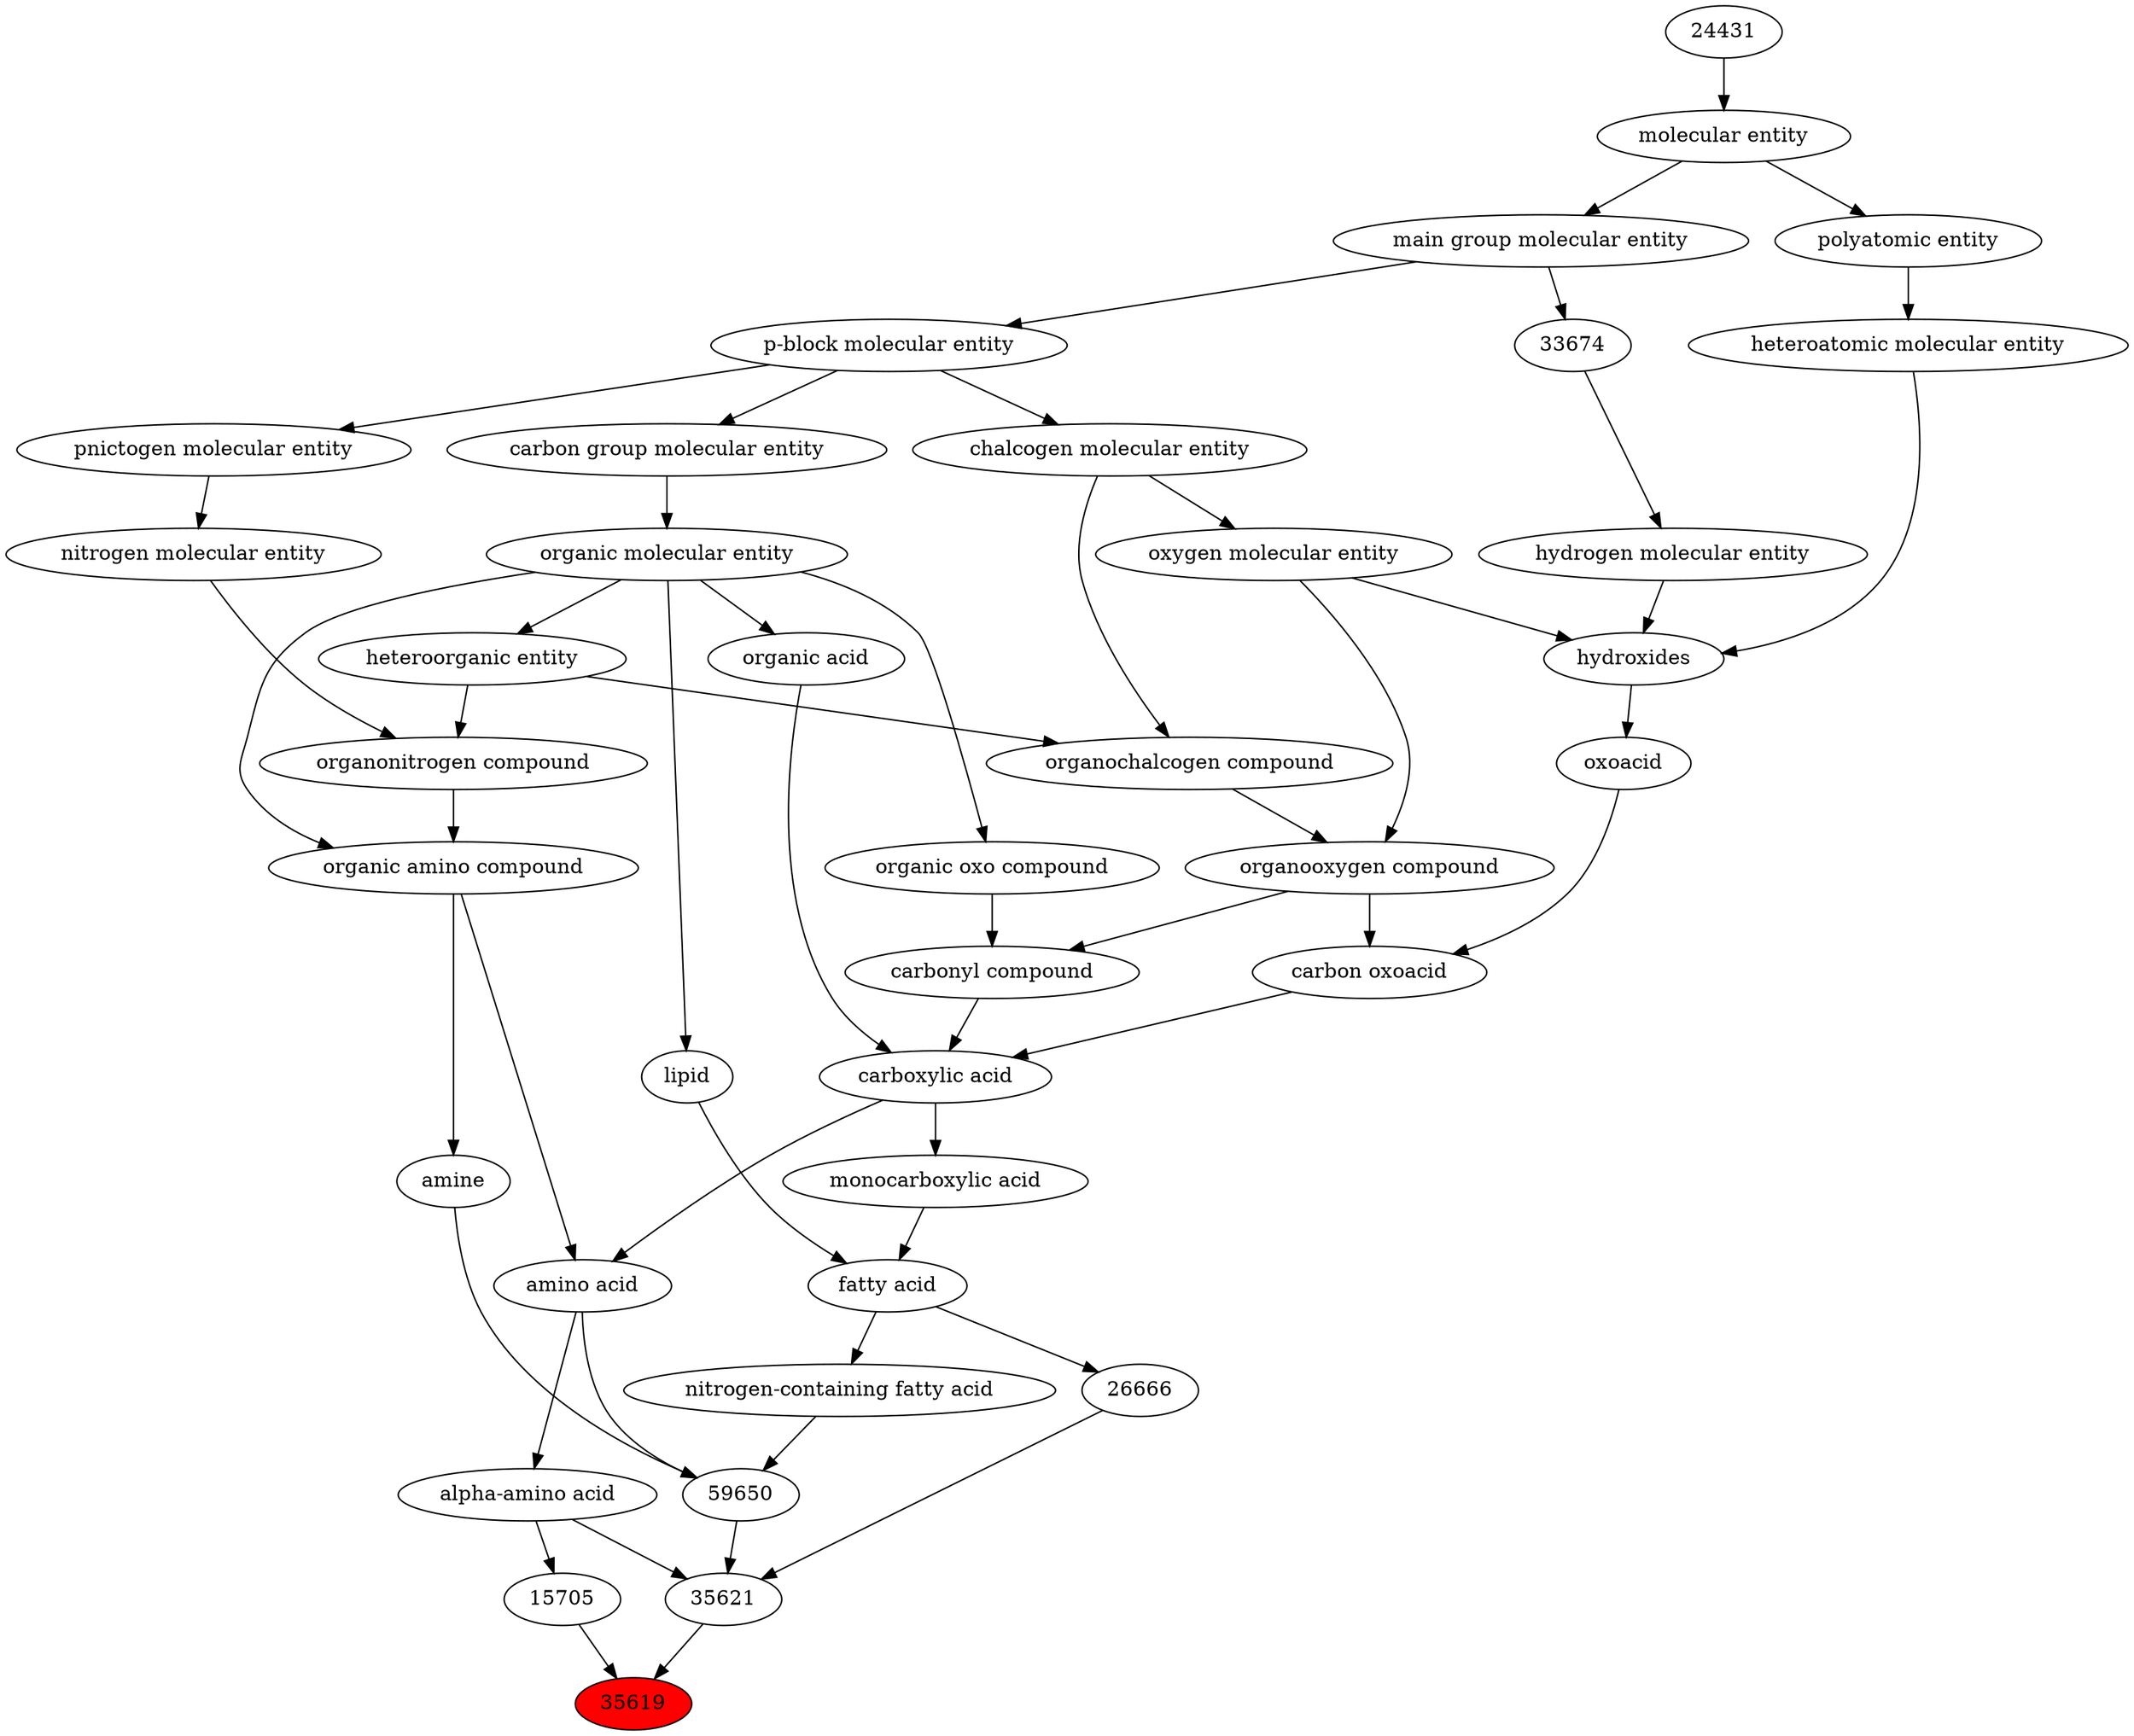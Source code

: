 digraph tree{ 
35619 [label="35619" fillcolor=red style=filled]
35621 -> 35619
15705 -> 35619
35621 [label="35621"]
33704 -> 35621
59650 -> 35621
26666 -> 35621
15705 [label="15705"]
33704 -> 15705
33704 [label="alpha-amino acid"]
33709 -> 33704
59650 [label="59650"]
32952 -> 59650
60690 -> 59650
33709 -> 59650
26666 [label="26666"]
35366 -> 26666
33709 [label="amino acid"]
50047 -> 33709
33575 -> 33709
32952 [label="amine"]
50047 -> 32952
60690 [label="nitrogen-containing fatty acid"]
35366 -> 60690
35366 [label="fatty acid"]
25384 -> 35366
18059 -> 35366
50047 [label="organic amino compound"]
50860 -> 50047
35352 -> 50047
33575 [label="carboxylic acid"]
36586 -> 33575
35605 -> 33575
64709 -> 33575
25384 [label="monocarboxylic acid"]
33575 -> 25384
18059 [label="lipid"]
50860 -> 18059
50860 [label="organic molecular entity"]
33582 -> 50860
35352 [label="organonitrogen compound"]
51143 -> 35352
33285 -> 35352
36586 [label="carbonyl compound"]
36587 -> 36586
36963 -> 36586
35605 [label="carbon oxoacid"]
24833 -> 35605
36963 -> 35605
64709 [label="organic acid"]
50860 -> 64709
33582 [label="carbon group molecular entity"]
33675 -> 33582
51143 [label="nitrogen molecular entity"]
33302 -> 51143
33285 [label="heteroorganic entity"]
50860 -> 33285
36587 [label="organic oxo compound"]
50860 -> 36587
36963 [label="organooxygen compound"]
36962 -> 36963
25806 -> 36963
24833 [label="oxoacid"]
24651 -> 24833
33675 [label="p-block molecular entity"]
33579 -> 33675
33302 [label="pnictogen molecular entity"]
33675 -> 33302
36962 [label="organochalcogen compound"]
33285 -> 36962
33304 -> 36962
25806 [label="oxygen molecular entity"]
33304 -> 25806
24651 [label="hydroxides"]
25806 -> 24651
33608 -> 24651
37577 -> 24651
33579 [label="main group molecular entity"]
23367 -> 33579
33304 [label="chalcogen molecular entity"]
33675 -> 33304
33608 [label="hydrogen molecular entity"]
33674 -> 33608
37577 [label="heteroatomic molecular entity"]
36357 -> 37577
23367 [label="molecular entity"]
24431 -> 23367
33674 [label="33674"]
33579 -> 33674
36357 [label="polyatomic entity"]
23367 -> 36357
24431 [label="24431"]
}